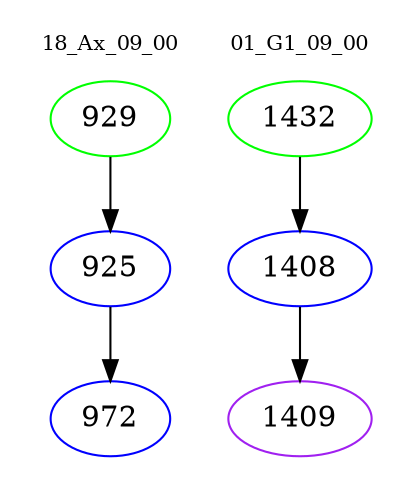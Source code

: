 digraph{
subgraph cluster_0 {
color = white
label = "18_Ax_09_00";
fontsize=10;
T0_929 [label="929", color="green"]
T0_929 -> T0_925 [color="black"]
T0_925 [label="925", color="blue"]
T0_925 -> T0_972 [color="black"]
T0_972 [label="972", color="blue"]
}
subgraph cluster_1 {
color = white
label = "01_G1_09_00";
fontsize=10;
T1_1432 [label="1432", color="green"]
T1_1432 -> T1_1408 [color="black"]
T1_1408 [label="1408", color="blue"]
T1_1408 -> T1_1409 [color="black"]
T1_1409 [label="1409", color="purple"]
}
}
